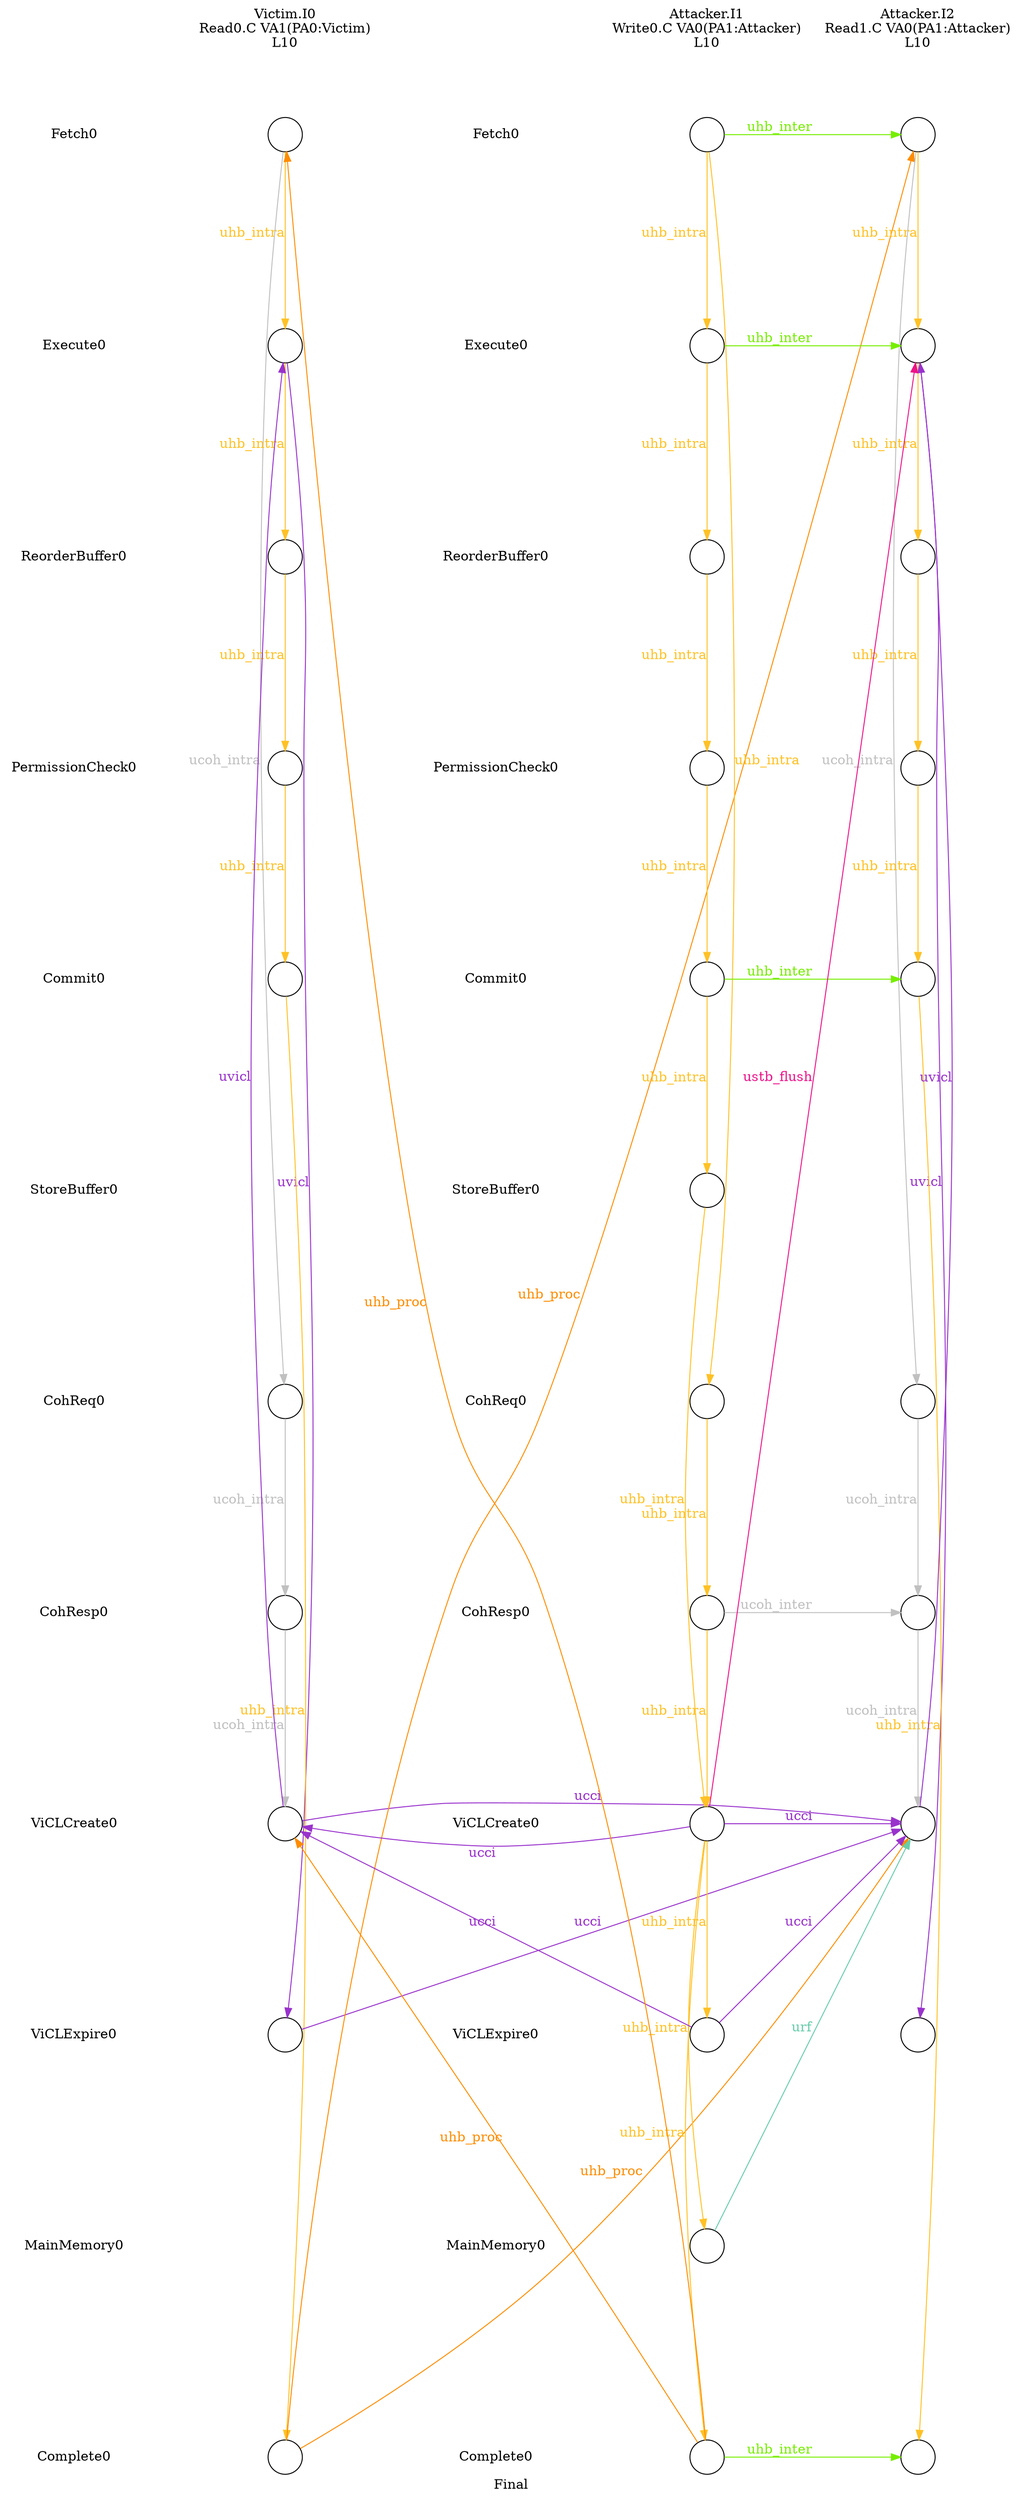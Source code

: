 digraph G {
	layout=neato;
	overlap=scale;
	splines=true;
	label="Final";
	n0_0_label [label="Victim.I0\nRead0.C VA1(PA0:Victim)\nL10\n";pos="1,0.5!";shape=none];
	n1_0_label [label="Attacker.I1\nWrite0.C VA0(PA1:Attacker)\nL10\n";pos="3,0.5!";shape=none];
	n2_0_label [label="Attacker.I2\nRead1.C VA0(PA1:Attacker)\nL10\n";pos="4,0.5!";shape=none];
	l0_8_label [label="ViCLCreate0";pos="0,-8!";shape=none];
	l0_7_label [label="CohResp0";pos="0,-7!";shape=none];
	l0_3_label [label="PermissionCheck0";pos="0,-3!";shape=none];
	l0_4_label [label="Commit0";pos="0,-4!";shape=none];
	l0_5_label [label="StoreBuffer0";pos="0,-5!";shape=none];
	l0_10_label [label="MainMemory0";pos="0,-10!";shape=none];
	l0_2_label [label="ReorderBuffer0";pos="0,-2!";shape=none];
	l0_6_label [label="CohReq0";pos="0,-6!";shape=none];
	l0_11_label [label="Complete0";pos="0,-11!";shape=none];
	l0_1_label [label="Execute0";pos="0,-1!";shape=none];
	l0_9_label [label="ViCLExpire0";pos="0,-9!";shape=none];
	l0_0_label [label="Fetch0";pos="0,-0!";shape=none];
	l2_8_label [label="ViCLCreate0";pos="2,-8!";shape=none];
	l2_7_label [label="CohResp0";pos="2,-7!";shape=none];
	l2_3_label [label="PermissionCheck0";pos="2,-3!";shape=none];
	l2_4_label [label="Commit0";pos="2,-4!";shape=none];
	l2_5_label [label="StoreBuffer0";pos="2,-5!";shape=none];
	l2_10_label [label="MainMemory0";pos="2,-10!";shape=none];
	l2_2_label [label="ReorderBuffer0";pos="2,-2!";shape=none];
	l2_6_label [label="CohReq0";pos="2,-6!";shape=none];
	l2_11_label [label="Complete0";pos="2,-11!";shape=none];
	l2_1_label [label="Execute0";pos="2,-1!";shape=none];
	l2_9_label [label="ViCLExpire0";pos="2,-9!";shape=none];
	l2_0_label [label="Fetch0";pos="2,-0!";shape=none];
	n0_0_0_0_Read0_at_0_0 [shape=circle;label="";pos="1,-0!";];
	n0_0_0_0_Read0_at_0_1 [shape=circle;label="";pos="1,-1!";];
	n0_0_0_0_Read0_at_0_2 [shape=circle;label="";pos="1,-2!";];
	n0_0_0_0_Read0_at_0_3 [shape=circle;label="";pos="1,-3!";];
	n0_0_0_0_Read0_at_0_4 [shape=circle;label="";pos="1,-4!";];
	n0_0_0_0_Read0_at_0_6 [shape=circle;label="";pos="1,-6!";];
	n0_0_0_0_Read0_at_0_7 [shape=circle;label="";pos="1,-7!";];
	n0_0_0_0_Read0_at_0_8 [shape=circle;label="";pos="1,-8!";];
	n0_0_0_0_Read0_at_0_9 [shape=circle;label="";pos="1,-9!";];
	n0_0_0_0_Read0_at_0_11 [shape=circle;label="";pos="1,-11!";];
	n2_1_0_0_Read1_at_1_0 [shape=circle;label="";pos="4,-0!";];
	n2_1_0_0_Read1_at_1_1 [shape=circle;label="";pos="4,-1!";];
	n2_1_0_0_Read1_at_1_2 [shape=circle;label="";pos="4,-2!";];
	n2_1_0_0_Read1_at_1_3 [shape=circle;label="";pos="4,-3!";];
	n2_1_0_0_Read1_at_1_4 [shape=circle;label="";pos="4,-4!";];
	n2_1_0_0_Read1_at_1_6 [shape=circle;label="";pos="4,-6!";];
	n2_1_0_0_Read1_at_1_7 [shape=circle;label="";pos="4,-7!";];
	n2_1_0_0_Read1_at_1_8 [shape=circle;label="";pos="4,-8!";];
	n2_1_0_0_Read1_at_1_9 [shape=circle;label="";pos="4,-9!";];
	n2_1_0_0_Read1_at_1_11 [shape=circle;label="";pos="4,-11!";];
	n1_1_0_0_Write0_at_1_0 [shape=circle;label="";pos="3,-0!";];
	n1_1_0_0_Write0_at_1_1 [shape=circle;label="";pos="3,-1!";];
	n1_1_0_0_Write0_at_1_2 [shape=circle;label="";pos="3,-2!";];
	n1_1_0_0_Write0_at_1_3 [shape=circle;label="";pos="3,-3!";];
	n1_1_0_0_Write0_at_1_4 [shape=circle;label="";pos="3,-4!";];
	n1_1_0_0_Write0_at_1_5 [shape=circle;label="";pos="3,-5!";];
	n1_1_0_0_Write0_at_1_6 [shape=circle;label="";pos="3,-6!";];
	n1_1_0_0_Write0_at_1_7 [shape=circle;label="";pos="3,-7!";];
	n1_1_0_0_Write0_at_1_8 [shape=circle;label="";pos="3,-8!";];
	n1_1_0_0_Write0_at_1_9 [shape=circle;label="";pos="3,-9!";];
	n1_1_0_0_Write0_at_1_10 [shape=circle;label="";pos="3,-10!";];
	n1_1_0_0_Write0_at_1_11 [shape=circle;label="";pos="3,-11!";];
	n1_1_0_0_Write0_at_1_10 -> n2_1_0_0_Read1_at_1_8[label="urf";constraint=false;color="aquamarine3";fontcolor="aquamarine3";];
	n1_1_0_0_Write0_at_1_7 -> n2_1_0_0_Read1_at_1_7[label="ucoh_inter";constraint=false;color="gray";fontcolor="gray";];
	n0_0_0_0_Read0_at_0_11 -> n2_1_0_0_Read1_at_1_0[label="uhb_proc";constraint=false;color="darkorange";fontcolor="darkorange";];
	n0_0_0_0_Read0_at_0_11 -> n2_1_0_0_Read1_at_1_8[label="uhb_proc";constraint=false;color="darkorange";fontcolor="darkorange";];
	n1_1_0_0_Write0_at_1_11 -> n0_0_0_0_Read0_at_0_0[label="uhb_proc";constraint=false;color="darkorange";fontcolor="darkorange";];
	n1_1_0_0_Write0_at_1_11 -> n0_0_0_0_Read0_at_0_8[label="uhb_proc";constraint=false;color="darkorange";fontcolor="darkorange";];
	n0_0_0_0_Read0_at_0_0 -> n0_0_0_0_Read0_at_0_1[label="uhb_intra";constraint=false;color="goldenrod1";fontcolor="goldenrod1";];
	n0_0_0_0_Read0_at_0_1 -> n0_0_0_0_Read0_at_0_2[label="uhb_intra";constraint=false;color="goldenrod1";fontcolor="goldenrod1";];
	n0_0_0_0_Read0_at_0_2 -> n0_0_0_0_Read0_at_0_3[label="uhb_intra";constraint=false;color="goldenrod1";fontcolor="goldenrod1";];
	n0_0_0_0_Read0_at_0_3 -> n0_0_0_0_Read0_at_0_4[label="uhb_intra";constraint=false;color="goldenrod1";fontcolor="goldenrod1";];
	n0_0_0_0_Read0_at_0_4 -> n0_0_0_0_Read0_at_0_11[label="uhb_intra";constraint=false;color="goldenrod1";fontcolor="goldenrod1";];
	n2_1_0_0_Read1_at_1_0 -> n2_1_0_0_Read1_at_1_1[label="uhb_intra";constraint=false;color="goldenrod1";fontcolor="goldenrod1";];
	n2_1_0_0_Read1_at_1_1 -> n2_1_0_0_Read1_at_1_2[label="uhb_intra";constraint=false;color="goldenrod1";fontcolor="goldenrod1";];
	n2_1_0_0_Read1_at_1_2 -> n2_1_0_0_Read1_at_1_3[label="uhb_intra";constraint=false;color="goldenrod1";fontcolor="goldenrod1";];
	n2_1_0_0_Read1_at_1_3 -> n2_1_0_0_Read1_at_1_4[label="uhb_intra";constraint=false;color="goldenrod1";fontcolor="goldenrod1";];
	n2_1_0_0_Read1_at_1_4 -> n2_1_0_0_Read1_at_1_11[label="uhb_intra";constraint=false;color="goldenrod1";fontcolor="goldenrod1";];
	n1_1_0_0_Write0_at_1_0 -> n1_1_0_0_Write0_at_1_1[label="uhb_intra";constraint=false;color="goldenrod1";fontcolor="goldenrod1";];
	n1_1_0_0_Write0_at_1_0 -> n1_1_0_0_Write0_at_1_6[label="uhb_intra";constraint=false;color="goldenrod1";fontcolor="goldenrod1";];
	n1_1_0_0_Write0_at_1_1 -> n1_1_0_0_Write0_at_1_2[label="uhb_intra";constraint=false;color="goldenrod1";fontcolor="goldenrod1";];
	n1_1_0_0_Write0_at_1_2 -> n1_1_0_0_Write0_at_1_3[label="uhb_intra";constraint=false;color="goldenrod1";fontcolor="goldenrod1";];
	n1_1_0_0_Write0_at_1_3 -> n1_1_0_0_Write0_at_1_4[label="uhb_intra";constraint=false;color="goldenrod1";fontcolor="goldenrod1";];
	n1_1_0_0_Write0_at_1_4 -> n1_1_0_0_Write0_at_1_5[label="uhb_intra";constraint=false;color="goldenrod1";fontcolor="goldenrod1";];
	n1_1_0_0_Write0_at_1_5 -> n1_1_0_0_Write0_at_1_8[label="uhb_intra";constraint=false;color="goldenrod1";fontcolor="goldenrod1";];
	n1_1_0_0_Write0_at_1_6 -> n1_1_0_0_Write0_at_1_7[label="uhb_intra";constraint=false;color="goldenrod1";fontcolor="goldenrod1";];
	n1_1_0_0_Write0_at_1_7 -> n1_1_0_0_Write0_at_1_8[label="uhb_intra";constraint=false;color="goldenrod1";fontcolor="goldenrod1";];
	n1_1_0_0_Write0_at_1_8 -> n1_1_0_0_Write0_at_1_9[label="uhb_intra";constraint=false;color="goldenrod1";fontcolor="goldenrod1";];
	n1_1_0_0_Write0_at_1_8 -> n1_1_0_0_Write0_at_1_10[label="uhb_intra";constraint=false;color="goldenrod1";fontcolor="goldenrod1";];
	n1_1_0_0_Write0_at_1_8 -> n1_1_0_0_Write0_at_1_11[label="uhb_intra";constraint=false;color="goldenrod1";fontcolor="goldenrod1";];
	n0_0_0_0_Read0_at_0_8 -> n2_1_0_0_Read1_at_1_8[label="ucci";constraint=false;color="darkorchid";fontcolor="darkorchid";];
	n0_0_0_0_Read0_at_0_9 -> n2_1_0_0_Read1_at_1_8[label="ucci";constraint=false;color="darkorchid";fontcolor="darkorchid";];
	n1_1_0_0_Write0_at_1_8 -> n0_0_0_0_Read0_at_0_8[label="ucci";constraint=false;color="darkorchid";fontcolor="darkorchid";];
	n1_1_0_0_Write0_at_1_8 -> n2_1_0_0_Read1_at_1_8[label="ucci";constraint=false;color="darkorchid";fontcolor="darkorchid";];
	n1_1_0_0_Write0_at_1_9 -> n0_0_0_0_Read0_at_0_8[label="ucci";constraint=false;color="darkorchid";fontcolor="darkorchid";];
	n1_1_0_0_Write0_at_1_9 -> n2_1_0_0_Read1_at_1_8[label="ucci";constraint=false;color="darkorchid";fontcolor="darkorchid";];
	n1_1_0_0_Write0_at_1_0 -> n2_1_0_0_Read1_at_1_0[label="uhb_inter";constraint=false;color="chartreuse2";fontcolor="chartreuse2";];
	n1_1_0_0_Write0_at_1_1 -> n2_1_0_0_Read1_at_1_1[label="uhb_inter";constraint=false;color="chartreuse2";fontcolor="chartreuse2";];
	n1_1_0_0_Write0_at_1_4 -> n2_1_0_0_Read1_at_1_4[label="uhb_inter";constraint=false;color="chartreuse2";fontcolor="chartreuse2";];
	n1_1_0_0_Write0_at_1_11 -> n2_1_0_0_Read1_at_1_11[label="uhb_inter";constraint=false;color="chartreuse2";fontcolor="chartreuse2";];
	n0_0_0_0_Read0_at_0_1 -> n0_0_0_0_Read0_at_0_9[label="uvicl";constraint=false;color="darkorchid";fontcolor="darkorchid";];
	n0_0_0_0_Read0_at_0_8 -> n0_0_0_0_Read0_at_0_1[label="uvicl";constraint=false;color="darkorchid";fontcolor="darkorchid";];
	n2_1_0_0_Read1_at_1_1 -> n2_1_0_0_Read1_at_1_9[label="uvicl";constraint=false;color="darkorchid";fontcolor="darkorchid";];
	n2_1_0_0_Read1_at_1_8 -> n2_1_0_0_Read1_at_1_1[label="uvicl";constraint=false;color="darkorchid";fontcolor="darkorchid";];
	n0_0_0_0_Read0_at_0_0 -> n0_0_0_0_Read0_at_0_6[label="ucoh_intra";constraint=false;color="gray";fontcolor="gray";];
	n0_0_0_0_Read0_at_0_6 -> n0_0_0_0_Read0_at_0_7[label="ucoh_intra";constraint=false;color="gray";fontcolor="gray";];
	n0_0_0_0_Read0_at_0_7 -> n0_0_0_0_Read0_at_0_8[label="ucoh_intra";constraint=false;color="gray";fontcolor="gray";];
	n2_1_0_0_Read1_at_1_0 -> n2_1_0_0_Read1_at_1_6[label="ucoh_intra";constraint=false;color="gray";fontcolor="gray";];
	n2_1_0_0_Read1_at_1_6 -> n2_1_0_0_Read1_at_1_7[label="ucoh_intra";constraint=false;color="gray";fontcolor="gray";];
	n2_1_0_0_Read1_at_1_7 -> n2_1_0_0_Read1_at_1_8[label="ucoh_intra";constraint=false;color="gray";fontcolor="gray";];
	n1_1_0_0_Write0_at_1_8 -> n2_1_0_0_Read1_at_1_1[label="ustb_flush";constraint=false;color="deeppink2";fontcolor="deeppink2";];
}
